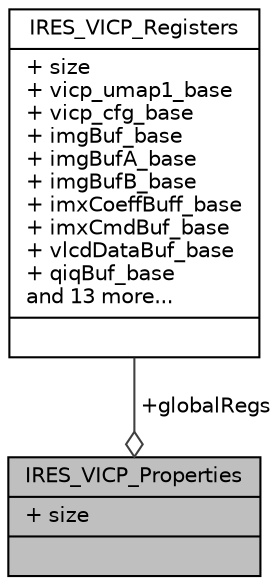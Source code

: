 digraph "IRES_VICP_Properties"
{
  edge [fontname="Helvetica",fontsize="10",labelfontname="Helvetica",labelfontsize="10"];
  node [fontname="Helvetica",fontsize="10",shape=record];
  Node1 [label="{IRES_VICP_Properties\n|+ size\l|}",height=0.2,width=0.4,color="black", fillcolor="grey75", style="filled", fontcolor="black"];
  Node2 -> Node1 [color="grey25",fontsize="10",style="solid",label=" +globalRegs" ,arrowhead="odiamond",fontname="Helvetica"];
  Node2 [label="{IRES_VICP_Registers\n|+ size\l+ vicp_umap1_base\l+ vicp_cfg_base\l+ imgBuf_base\l+ imgBufA_base\l+ imgBufB_base\l+ imxCoeffBuff_base\l+ imxCmdBuf_base\l+ vlcdDataBuf_base\l+ qiqBuf_base\land 13 more...\l|}",height=0.2,width=0.4,color="black", fillcolor="white", style="filled",URL="$struct_i_r_e_s___v_i_c_p___registers.html"];
}
